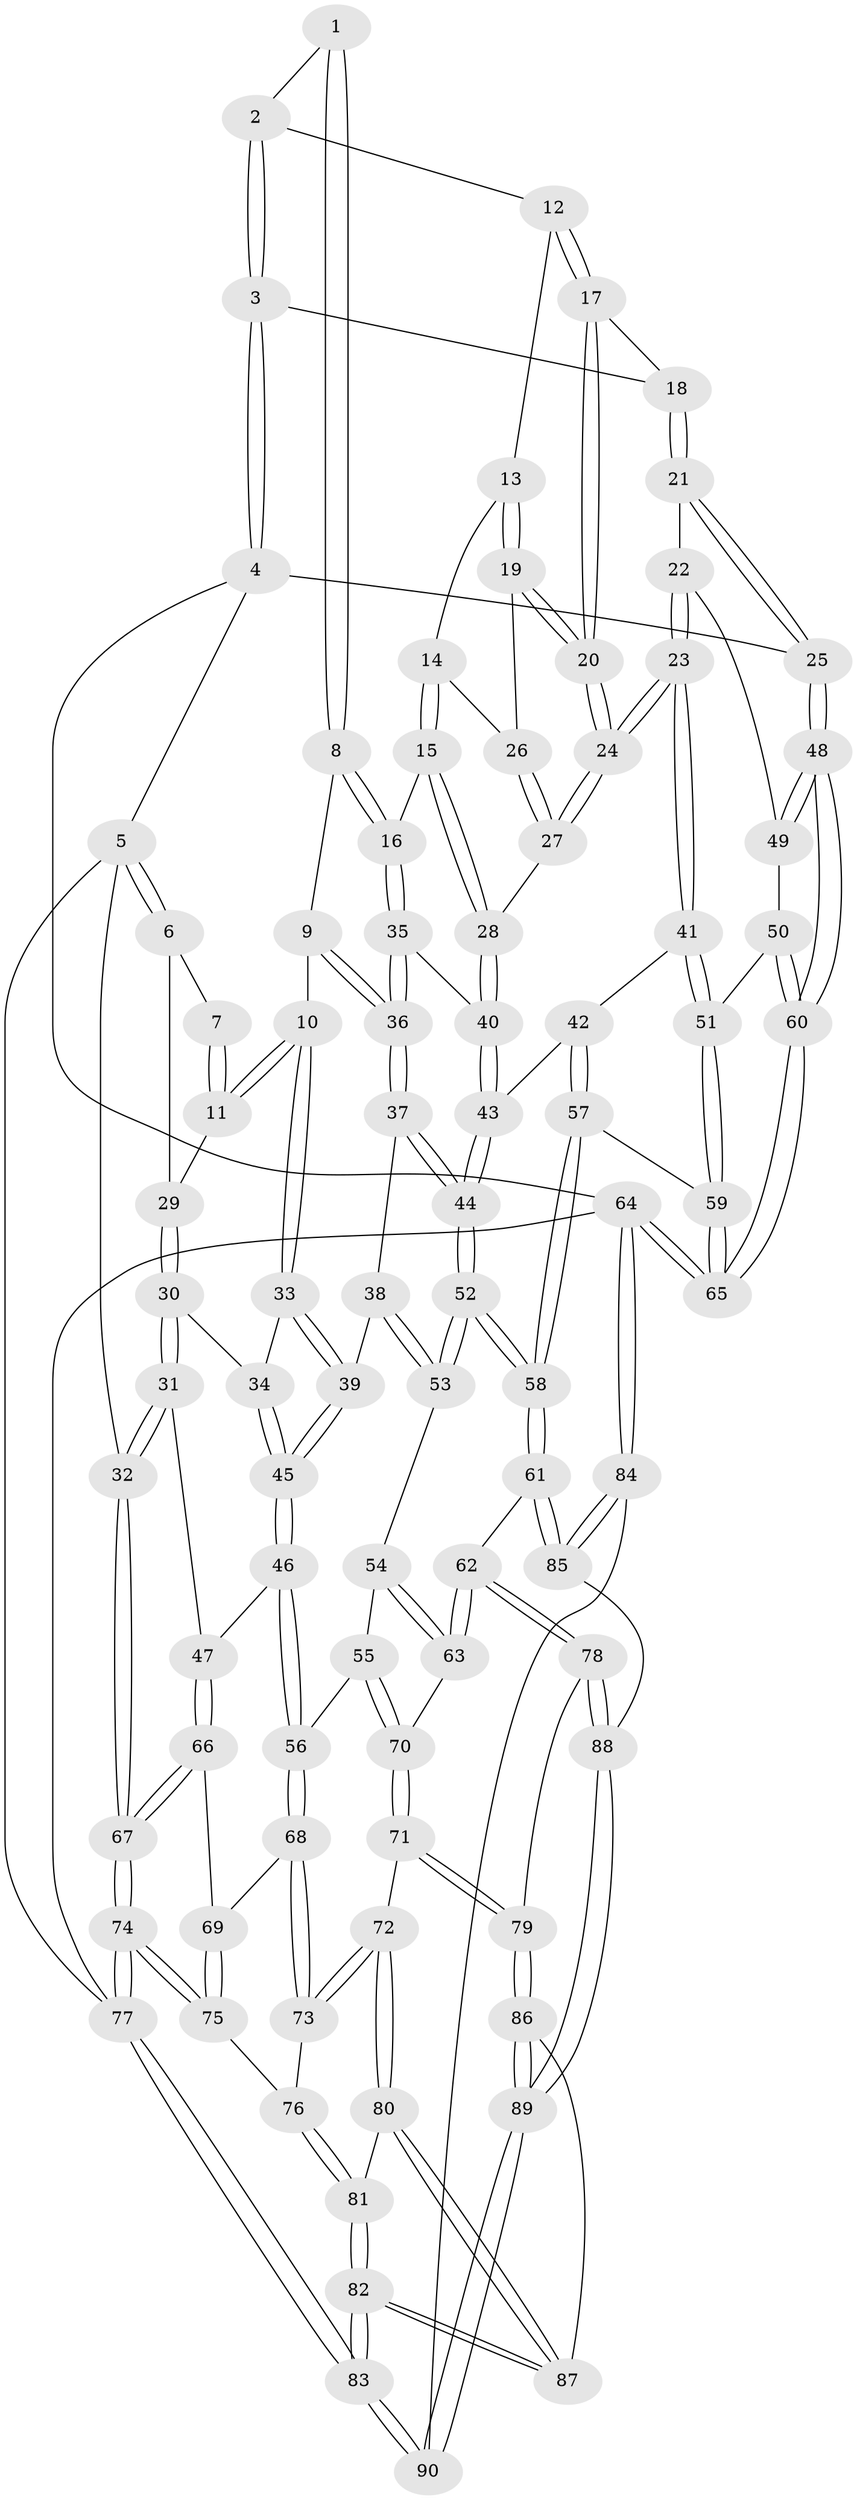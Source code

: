 // Generated by graph-tools (version 1.1) at 2025/38/03/09/25 02:38:45]
// undirected, 90 vertices, 222 edges
graph export_dot {
graph [start="1"]
  node [color=gray90,style=filled];
  1 [pos="+0.6860916559815399+0"];
  2 [pos="+0.7031374525806212+0"];
  3 [pos="+1+0"];
  4 [pos="+1+0"];
  5 [pos="+0+0"];
  6 [pos="+0+0"];
  7 [pos="+0.5762568669903563+0"];
  8 [pos="+0.5463428072486449+0.102599553065698"];
  9 [pos="+0.31137072032962665+0.2132129888112242"];
  10 [pos="+0.26956520937421935+0.1958766720928426"];
  11 [pos="+0.26303460928235284+0.1850405774034905"];
  12 [pos="+0.7147060772306664+0"];
  13 [pos="+0.7161905370281746+0.03673274986198616"];
  14 [pos="+0.6644495021609629+0.2523652393757727"];
  15 [pos="+0.571627634294943+0.2871694119989544"];
  16 [pos="+0.517424685582365+0.29216868097746584"];
  17 [pos="+0.8767709340526765+0.2453927973020207"];
  18 [pos="+0.90915697405337+0.23899781850290752"];
  19 [pos="+0.803380350509211+0.2777526386396055"];
  20 [pos="+0.8040206206418222+0.27864832752113594"];
  21 [pos="+0.9597581413775607+0.3455544228182933"];
  22 [pos="+0.851520115942649+0.4061724374863467"];
  23 [pos="+0.8079373369953269+0.4104042575277587"];
  24 [pos="+0.8038401184485561+0.403003365229653"];
  25 [pos="+1+0.3570840537201214"];
  26 [pos="+0.6756076022465111+0.26880648329524987"];
  27 [pos="+0.6950678751284504+0.34818354893292314"];
  28 [pos="+0.6641989802639675+0.3586656501263928"];
  29 [pos="+0.11665260788455732+0.07151453573713414"];
  30 [pos="+0.055779637419265775+0.38967326769163124"];
  31 [pos="+0+0.44018143592073805"];
  32 [pos="+0+0.4759287980253032"];
  33 [pos="+0.2164990346104826+0.32873264007918296"];
  34 [pos="+0.08557678752513113+0.38751739983745564"];
  35 [pos="+0.4863638856441481+0.32607957789641445"];
  36 [pos="+0.45242477881209386+0.3404830632924949"];
  37 [pos="+0.43047207411072186+0.4088229313982624"];
  38 [pos="+0.4151473312857286+0.42614597758682826"];
  39 [pos="+0.285910825309754+0.45470140564380906"];
  40 [pos="+0.6098176445371157+0.4066234123651779"];
  41 [pos="+0.7923474727046342+0.4449581533479337"];
  42 [pos="+0.773312354891707+0.46280958732242966"];
  43 [pos="+0.618314723107143+0.4410714919076766"];
  44 [pos="+0.5806446827909864+0.5184769631191303"];
  45 [pos="+0.24331950492649926+0.5187314945158907"];
  46 [pos="+0.23762280865547017+0.5436570354603798"];
  47 [pos="+0.19299770083200293+0.5569272649752622"];
  48 [pos="+1+0.3702442659351347"];
  49 [pos="+0.9468694018910084+0.4907882252594921"];
  50 [pos="+0.9461829540380818+0.5398552709114777"];
  51 [pos="+0.9069570940013995+0.6046182193754972"];
  52 [pos="+0.5912469981441181+0.5709403035186166"];
  53 [pos="+0.42408200956064257+0.5433889823296197"];
  54 [pos="+0.41694901729738687+0.5602362448122469"];
  55 [pos="+0.2956784383590439+0.6117908377279695"];
  56 [pos="+0.2734952577509491+0.5936551388780874"];
  57 [pos="+0.6666535990006542+0.6740960241402394"];
  58 [pos="+0.6537891696574682+0.6797908504948119"];
  59 [pos="+0.9073179786077123+0.6949040215584192"];
  60 [pos="+1+0.5426518355648307"];
  61 [pos="+0.6166068330256522+0.7341071235914065"];
  62 [pos="+0.584082213363666+0.745811089551186"];
  63 [pos="+0.4702285990032803+0.6830072169206791"];
  64 [pos="+1+1"];
  65 [pos="+1+0.9923762683603379"];
  66 [pos="+0.15128855270431063+0.5986714378794145"];
  67 [pos="+0+0.5193722906495833"];
  68 [pos="+0.1777612501724788+0.6974577165167237"];
  69 [pos="+0.1280674019086239+0.665105304362315"];
  70 [pos="+0.32112680503655616+0.6905881931683282"];
  71 [pos="+0.29223875981971315+0.7669278488413174"];
  72 [pos="+0.24455932822193632+0.7718530339382502"];
  73 [pos="+0.19218101564000098+0.7249811120929582"];
  74 [pos="+0+0.6736185482985408"];
  75 [pos="+0.0037755703011181016+0.712349905312445"];
  76 [pos="+0.08356721208732357+0.7753600949681934"];
  77 [pos="+0+1"];
  78 [pos="+0.4979695143784672+0.8433013312613263"];
  79 [pos="+0.3022384204896929+0.7796348392335799"];
  80 [pos="+0.17840922358733768+0.8347218738720313"];
  81 [pos="+0.11383807964891898+0.8181993337383362"];
  82 [pos="+0+1"];
  83 [pos="+0+1"];
  84 [pos="+1+1"];
  85 [pos="+0.7386708829047505+0.9207735403521987"];
  86 [pos="+0.3033148886115074+0.9394696337434626"];
  87 [pos="+0.1896683026536932+0.9071249240145267"];
  88 [pos="+0.4502006855369382+1"];
  89 [pos="+0.4171350637279658+1"];
  90 [pos="+0.4123939900276253+1"];
  1 -- 2;
  1 -- 8;
  1 -- 8;
  2 -- 3;
  2 -- 3;
  2 -- 12;
  3 -- 4;
  3 -- 4;
  3 -- 18;
  4 -- 5;
  4 -- 25;
  4 -- 64;
  5 -- 6;
  5 -- 6;
  5 -- 32;
  5 -- 77;
  6 -- 7;
  6 -- 29;
  7 -- 11;
  7 -- 11;
  8 -- 9;
  8 -- 16;
  8 -- 16;
  9 -- 10;
  9 -- 36;
  9 -- 36;
  10 -- 11;
  10 -- 11;
  10 -- 33;
  10 -- 33;
  11 -- 29;
  12 -- 13;
  12 -- 17;
  12 -- 17;
  13 -- 14;
  13 -- 19;
  13 -- 19;
  14 -- 15;
  14 -- 15;
  14 -- 26;
  15 -- 16;
  15 -- 28;
  15 -- 28;
  16 -- 35;
  16 -- 35;
  17 -- 18;
  17 -- 20;
  17 -- 20;
  18 -- 21;
  18 -- 21;
  19 -- 20;
  19 -- 20;
  19 -- 26;
  20 -- 24;
  20 -- 24;
  21 -- 22;
  21 -- 25;
  21 -- 25;
  22 -- 23;
  22 -- 23;
  22 -- 49;
  23 -- 24;
  23 -- 24;
  23 -- 41;
  23 -- 41;
  24 -- 27;
  24 -- 27;
  25 -- 48;
  25 -- 48;
  26 -- 27;
  26 -- 27;
  27 -- 28;
  28 -- 40;
  28 -- 40;
  29 -- 30;
  29 -- 30;
  30 -- 31;
  30 -- 31;
  30 -- 34;
  31 -- 32;
  31 -- 32;
  31 -- 47;
  32 -- 67;
  32 -- 67;
  33 -- 34;
  33 -- 39;
  33 -- 39;
  34 -- 45;
  34 -- 45;
  35 -- 36;
  35 -- 36;
  35 -- 40;
  36 -- 37;
  36 -- 37;
  37 -- 38;
  37 -- 44;
  37 -- 44;
  38 -- 39;
  38 -- 53;
  38 -- 53;
  39 -- 45;
  39 -- 45;
  40 -- 43;
  40 -- 43;
  41 -- 42;
  41 -- 51;
  41 -- 51;
  42 -- 43;
  42 -- 57;
  42 -- 57;
  43 -- 44;
  43 -- 44;
  44 -- 52;
  44 -- 52;
  45 -- 46;
  45 -- 46;
  46 -- 47;
  46 -- 56;
  46 -- 56;
  47 -- 66;
  47 -- 66;
  48 -- 49;
  48 -- 49;
  48 -- 60;
  48 -- 60;
  49 -- 50;
  50 -- 51;
  50 -- 60;
  50 -- 60;
  51 -- 59;
  51 -- 59;
  52 -- 53;
  52 -- 53;
  52 -- 58;
  52 -- 58;
  53 -- 54;
  54 -- 55;
  54 -- 63;
  54 -- 63;
  55 -- 56;
  55 -- 70;
  55 -- 70;
  56 -- 68;
  56 -- 68;
  57 -- 58;
  57 -- 58;
  57 -- 59;
  58 -- 61;
  58 -- 61;
  59 -- 65;
  59 -- 65;
  60 -- 65;
  60 -- 65;
  61 -- 62;
  61 -- 85;
  61 -- 85;
  62 -- 63;
  62 -- 63;
  62 -- 78;
  62 -- 78;
  63 -- 70;
  64 -- 65;
  64 -- 65;
  64 -- 84;
  64 -- 84;
  64 -- 77;
  66 -- 67;
  66 -- 67;
  66 -- 69;
  67 -- 74;
  67 -- 74;
  68 -- 69;
  68 -- 73;
  68 -- 73;
  69 -- 75;
  69 -- 75;
  70 -- 71;
  70 -- 71;
  71 -- 72;
  71 -- 79;
  71 -- 79;
  72 -- 73;
  72 -- 73;
  72 -- 80;
  72 -- 80;
  73 -- 76;
  74 -- 75;
  74 -- 75;
  74 -- 77;
  74 -- 77;
  75 -- 76;
  76 -- 81;
  76 -- 81;
  77 -- 83;
  77 -- 83;
  78 -- 79;
  78 -- 88;
  78 -- 88;
  79 -- 86;
  79 -- 86;
  80 -- 81;
  80 -- 87;
  80 -- 87;
  81 -- 82;
  81 -- 82;
  82 -- 83;
  82 -- 83;
  82 -- 87;
  82 -- 87;
  83 -- 90;
  83 -- 90;
  84 -- 85;
  84 -- 85;
  84 -- 90;
  85 -- 88;
  86 -- 87;
  86 -- 89;
  86 -- 89;
  88 -- 89;
  88 -- 89;
  89 -- 90;
  89 -- 90;
}
